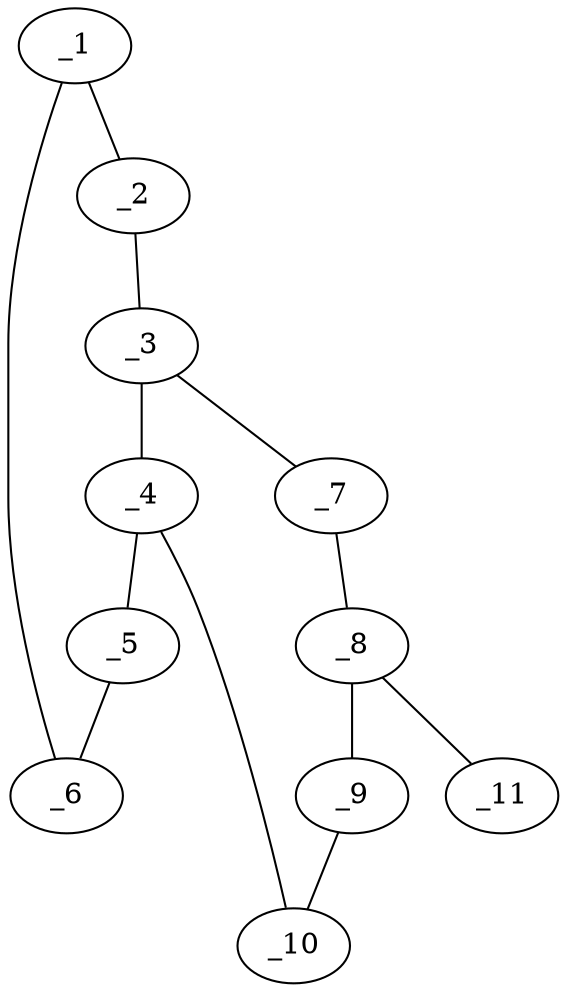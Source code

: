graph molid648929 {
	_1	 [charge=0,
		chem=4,
		symbol="N  ",
		x="6.3301",
		y="-0.5"];
	_2	 [charge=0,
		chem=1,
		symbol="C  ",
		x="5.4641",
		y="-1"];
	_1 -- _2	 [valence=1];
	_6	 [charge=0,
		chem=1,
		symbol="C  ",
		x="6.3301",
		y="0.5"];
	_1 -- _6	 [valence=2];
	_3	 [charge=0,
		chem=1,
		symbol="C  ",
		x="4.5981",
		y="-0.5"];
	_2 -- _3	 [valence=2];
	_4	 [charge=0,
		chem=1,
		symbol="C  ",
		x="4.5981",
		y="0.5"];
	_3 -- _4	 [valence=1];
	_7	 [charge=0,
		chem=4,
		symbol="N  ",
		x="3.7321",
		y="-1"];
	_3 -- _7	 [valence=1];
	_5	 [charge=0,
		chem=1,
		symbol="C  ",
		x="5.4641",
		y=1];
	_4 -- _5	 [valence=2];
	_10	 [charge=0,
		chem=5,
		symbol="S  ",
		x="3.7321",
		y=1];
	_4 -- _10	 [valence=1];
	_5 -- _6	 [valence=1];
	_8	 [charge=0,
		chem=1,
		symbol="C  ",
		x="2.866",
		y="-0.5"];
	_7 -- _8	 [valence=1];
	_9	 [charge=0,
		chem=1,
		symbol="C  ",
		x="2.866",
		y="0.5"];
	_8 -- _9	 [valence=1];
	_11	 [charge=0,
		chem=2,
		symbol="O  ",
		x=2,
		y="-1"];
	_8 -- _11	 [valence=2];
	_9 -- _10	 [valence=1];
}

